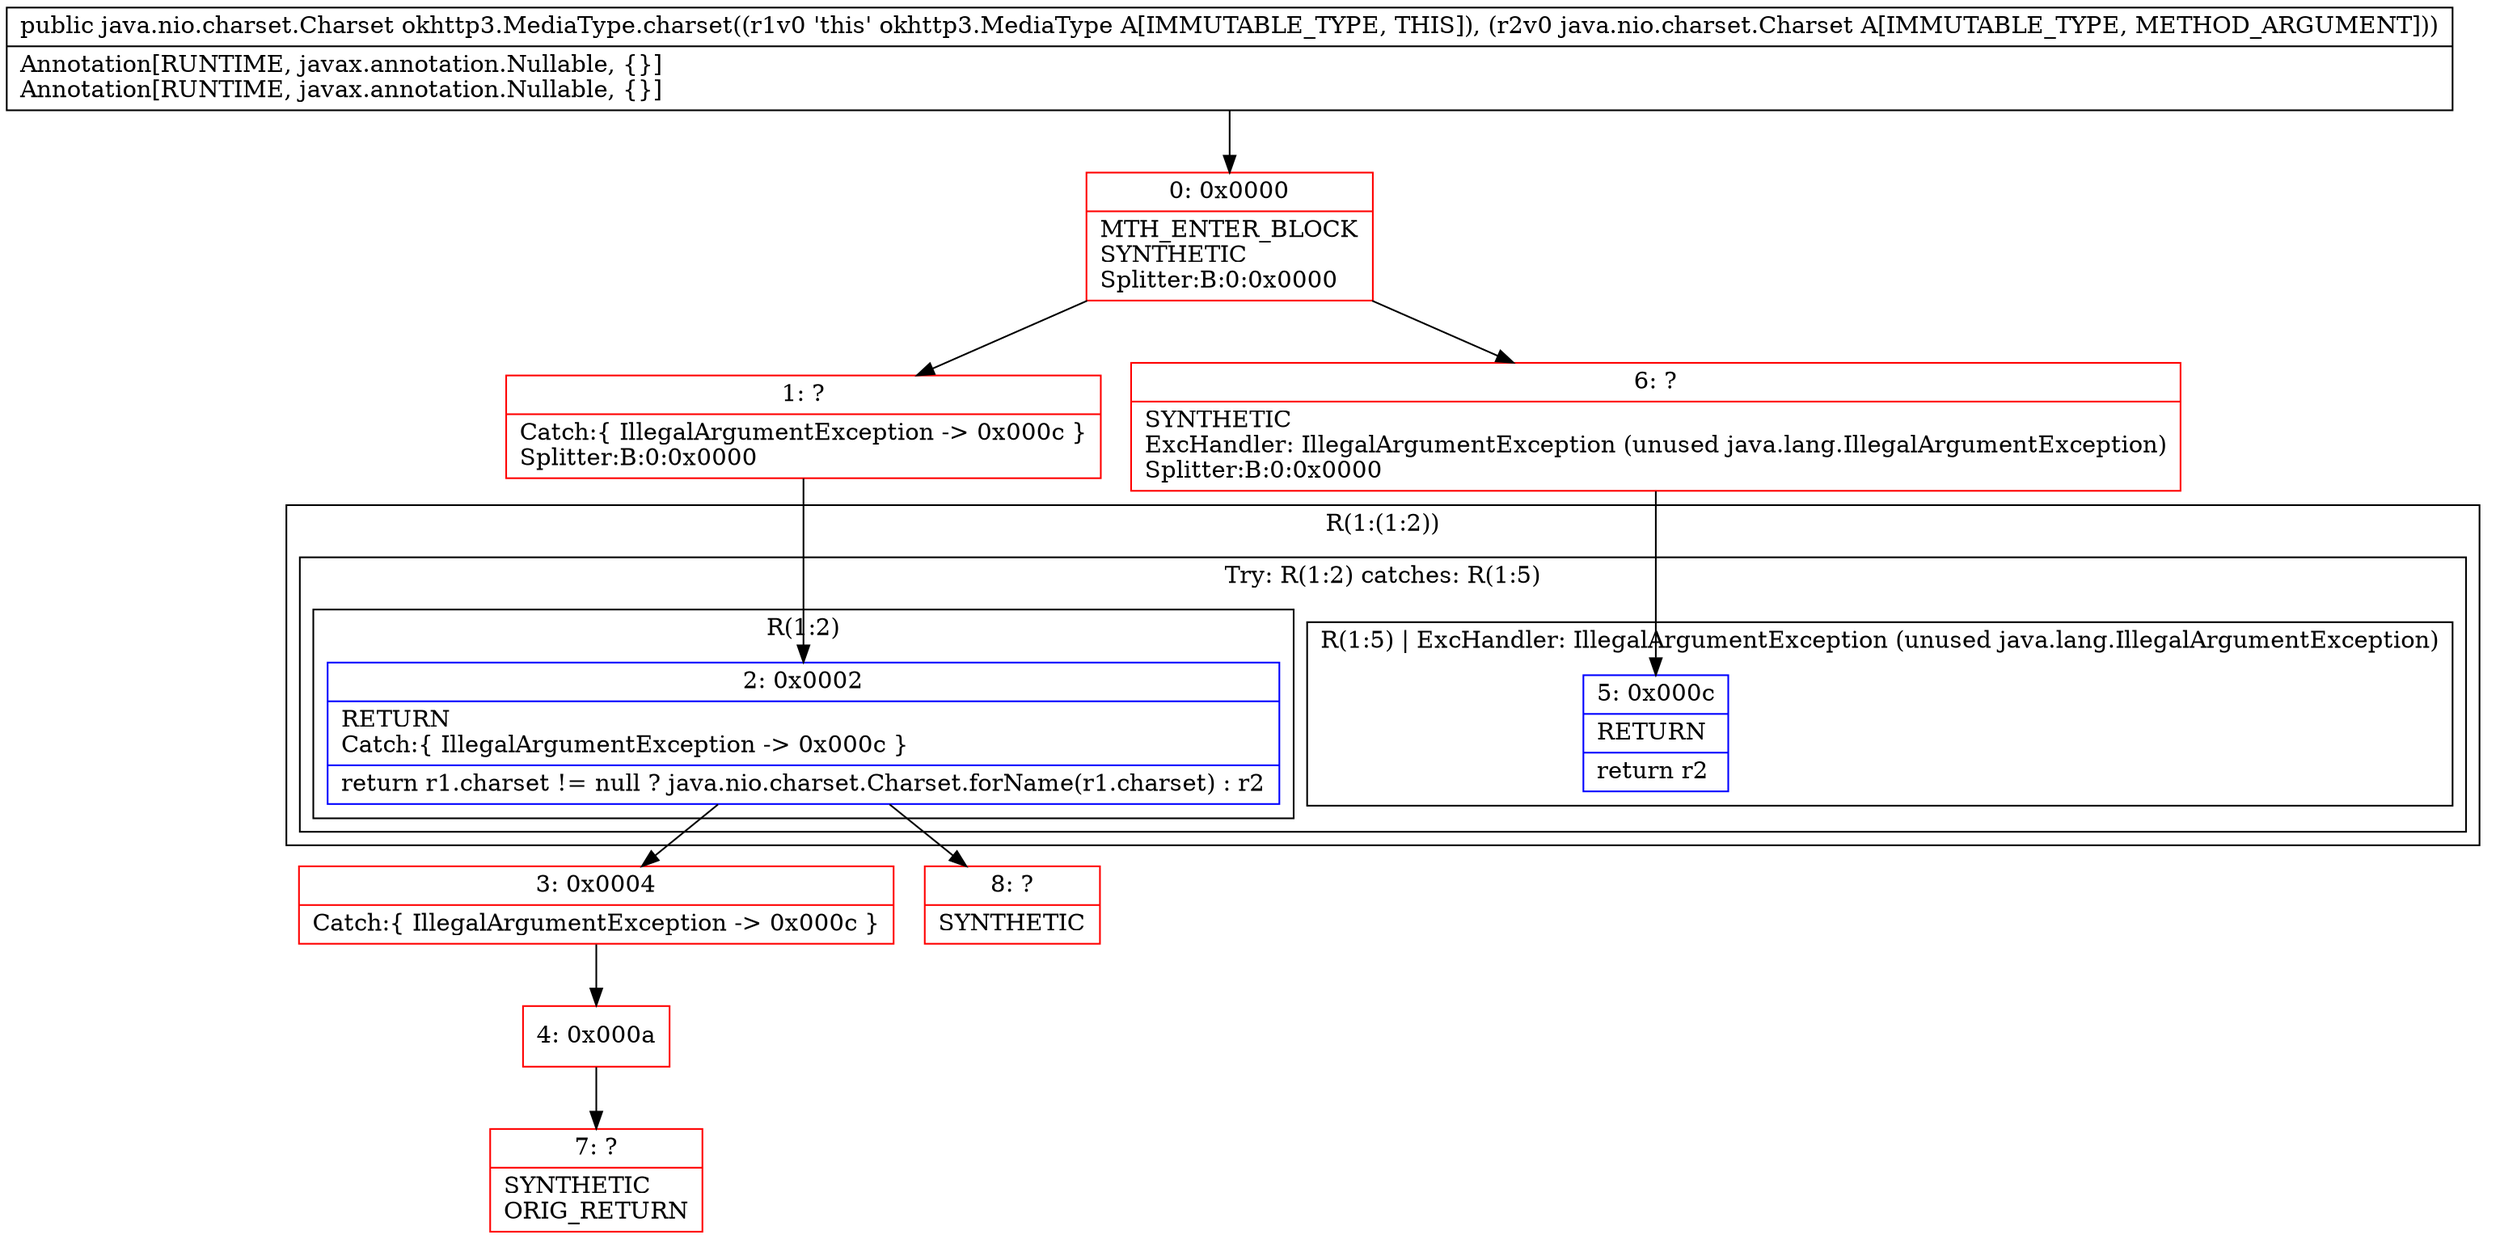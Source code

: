 digraph "CFG forokhttp3.MediaType.charset(Ljava\/nio\/charset\/Charset;)Ljava\/nio\/charset\/Charset;" {
subgraph cluster_Region_1261488899 {
label = "R(1:(1:2))";
node [shape=record,color=blue];
subgraph cluster_TryCatchRegion_1678636679 {
label = "Try: R(1:2) catches: R(1:5)";
node [shape=record,color=blue];
subgraph cluster_Region_890144817 {
label = "R(1:2)";
node [shape=record,color=blue];
Node_2 [shape=record,label="{2\:\ 0x0002|RETURN\lCatch:\{ IllegalArgumentException \-\> 0x000c \}\l|return r1.charset != null ? java.nio.charset.Charset.forName(r1.charset) : r2\l}"];
}
subgraph cluster_Region_32379455 {
label = "R(1:5) | ExcHandler: IllegalArgumentException (unused java.lang.IllegalArgumentException)\l";
node [shape=record,color=blue];
Node_5 [shape=record,label="{5\:\ 0x000c|RETURN\l|return r2\l}"];
}
}
}
subgraph cluster_Region_32379455 {
label = "R(1:5) | ExcHandler: IllegalArgumentException (unused java.lang.IllegalArgumentException)\l";
node [shape=record,color=blue];
Node_5 [shape=record,label="{5\:\ 0x000c|RETURN\l|return r2\l}"];
}
Node_0 [shape=record,color=red,label="{0\:\ 0x0000|MTH_ENTER_BLOCK\lSYNTHETIC\lSplitter:B:0:0x0000\l}"];
Node_1 [shape=record,color=red,label="{1\:\ ?|Catch:\{ IllegalArgumentException \-\> 0x000c \}\lSplitter:B:0:0x0000\l}"];
Node_3 [shape=record,color=red,label="{3\:\ 0x0004|Catch:\{ IllegalArgumentException \-\> 0x000c \}\l}"];
Node_4 [shape=record,color=red,label="{4\:\ 0x000a}"];
Node_6 [shape=record,color=red,label="{6\:\ ?|SYNTHETIC\lExcHandler: IllegalArgumentException (unused java.lang.IllegalArgumentException)\lSplitter:B:0:0x0000\l}"];
Node_7 [shape=record,color=red,label="{7\:\ ?|SYNTHETIC\lORIG_RETURN\l}"];
Node_8 [shape=record,color=red,label="{8\:\ ?|SYNTHETIC\l}"];
MethodNode[shape=record,label="{public java.nio.charset.Charset okhttp3.MediaType.charset((r1v0 'this' okhttp3.MediaType A[IMMUTABLE_TYPE, THIS]), (r2v0 java.nio.charset.Charset A[IMMUTABLE_TYPE, METHOD_ARGUMENT]))  | Annotation[RUNTIME, javax.annotation.Nullable, \{\}]\lAnnotation[RUNTIME, javax.annotation.Nullable, \{\}]\l}"];
MethodNode -> Node_0;
Node_2 -> Node_3;
Node_2 -> Node_8;
Node_0 -> Node_1;
Node_0 -> Node_6;
Node_1 -> Node_2;
Node_3 -> Node_4;
Node_4 -> Node_7;
Node_6 -> Node_5;
}

